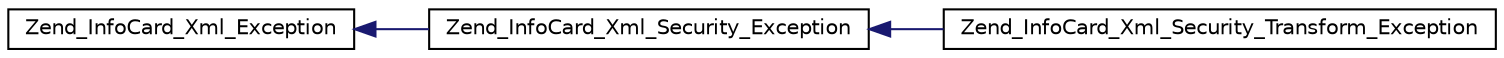 digraph G
{
  edge [fontname="Helvetica",fontsize="10",labelfontname="Helvetica",labelfontsize="10"];
  node [fontname="Helvetica",fontsize="10",shape=record];
  rankdir="LR";
  Node1 [label="Zend_InfoCard_Xml_Exception",height=0.2,width=0.4,color="black", fillcolor="white", style="filled",URL="$class_zend___info_card___xml___exception.html"];
  Node1 -> Node2 [dir="back",color="midnightblue",fontsize="10",style="solid",fontname="Helvetica"];
  Node2 [label="Zend_InfoCard_Xml_Security_Exception",height=0.2,width=0.4,color="black", fillcolor="white", style="filled",URL="$class_zend___info_card___xml___security___exception.html"];
  Node2 -> Node3 [dir="back",color="midnightblue",fontsize="10",style="solid",fontname="Helvetica"];
  Node3 [label="Zend_InfoCard_Xml_Security_Transform_Exception",height=0.2,width=0.4,color="black", fillcolor="white", style="filled",URL="$class_zend___info_card___xml___security___transform___exception.html"];
}
